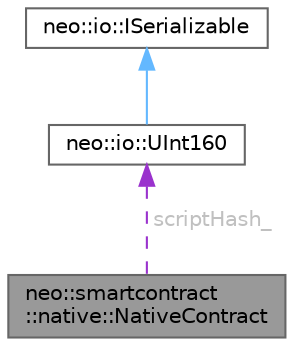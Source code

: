 digraph "neo::smartcontract::native::NativeContract"
{
 // LATEX_PDF_SIZE
  bgcolor="transparent";
  edge [fontname=Helvetica,fontsize=10,labelfontname=Helvetica,labelfontsize=10];
  node [fontname=Helvetica,fontsize=10,shape=box,height=0.2,width=0.4];
  Node1 [id="Node000001",label="neo::smartcontract\l::native::NativeContract",height=0.2,width=0.4,color="gray40", fillcolor="grey60", style="filled", fontcolor="black",tooltip="Represents a native contract."];
  Node2 -> Node1 [id="edge3_Node000001_Node000002",dir="back",color="darkorchid3",style="dashed",tooltip=" ",label=<<TABLE CELLBORDER="0" BORDER="0"><TR><TD VALIGN="top" ALIGN="LEFT" CELLPADDING="1" CELLSPACING="0">scriptHash_</TD></TR>
</TABLE>> ,fontcolor="grey" ];
  Node2 [id="Node000002",label="neo::io::UInt160",height=0.2,width=0.4,color="gray40", fillcolor="white", style="filled",URL="$classneo_1_1io_1_1_u_int160.html",tooltip="Represents a 160-bit unsigned integer."];
  Node3 -> Node2 [id="edge4_Node000002_Node000003",dir="back",color="steelblue1",style="solid",tooltip=" "];
  Node3 [id="Node000003",label="neo::io::ISerializable",height=0.2,width=0.4,color="gray40", fillcolor="white", style="filled",URL="$classneo_1_1io_1_1_i_serializable.html",tooltip="Interface for objects that can be serialized/deserialized."];
}
